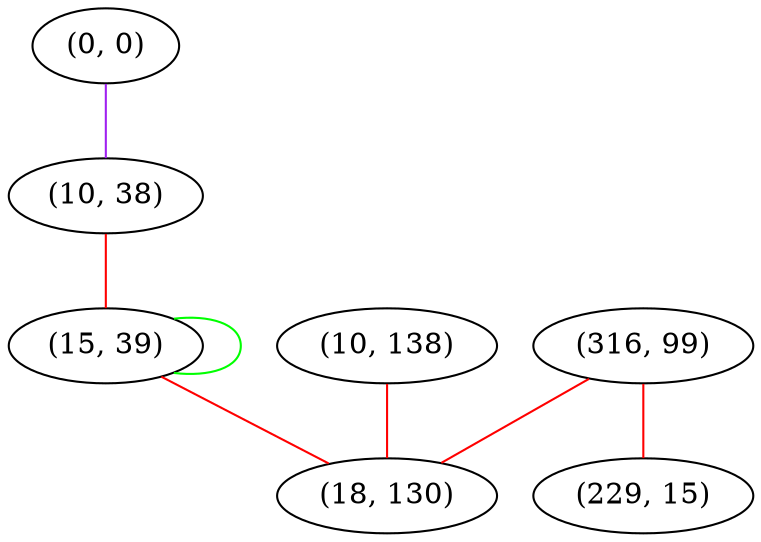 graph "" {
"(0, 0)";
"(10, 138)";
"(10, 38)";
"(316, 99)";
"(229, 15)";
"(15, 39)";
"(18, 130)";
"(0, 0)" -- "(10, 38)"  [color=purple, key=0, weight=4];
"(10, 138)" -- "(18, 130)"  [color=red, key=0, weight=1];
"(10, 38)" -- "(15, 39)"  [color=red, key=0, weight=1];
"(316, 99)" -- "(229, 15)"  [color=red, key=0, weight=1];
"(316, 99)" -- "(18, 130)"  [color=red, key=0, weight=1];
"(15, 39)" -- "(15, 39)"  [color=green, key=0, weight=2];
"(15, 39)" -- "(18, 130)"  [color=red, key=0, weight=1];
}
